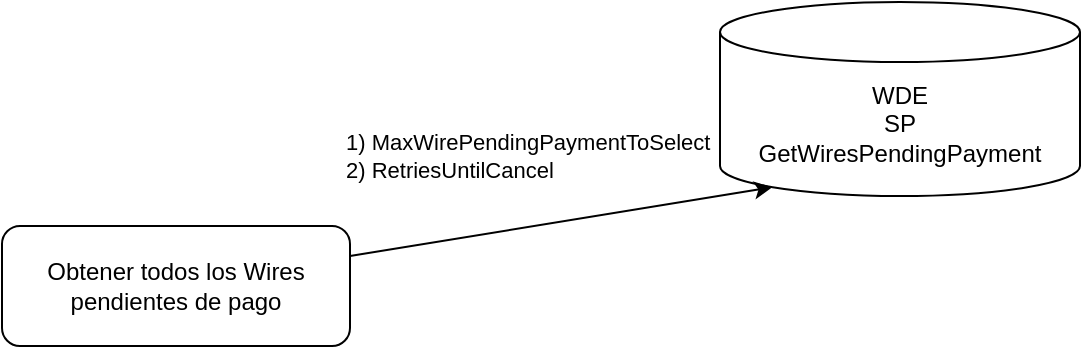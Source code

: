 <mxfile version="23.0.2" type="github">
  <diagram name="Página-1" id="rmHsDb4b7Zy-fFYQMJHF">
    <mxGraphModel dx="989" dy="509" grid="0" gridSize="10" guides="1" tooltips="1" connect="1" arrows="1" fold="1" page="0" pageScale="1" pageWidth="827" pageHeight="1169" background="#ffffff" math="0" shadow="0">
      <root>
        <mxCell id="0" />
        <mxCell id="1" parent="0" />
        <mxCell id="ib3yN-KZ3-Id2-LQBJem-1" value="Obtener todos los Wires pendientes de pago" style="rounded=1;whiteSpace=wrap;html=1;" vertex="1" parent="1">
          <mxGeometry x="154" y="186" width="174" height="60" as="geometry" />
        </mxCell>
        <mxCell id="ib3yN-KZ3-Id2-LQBJem-3" value="WDE&lt;br&gt;SP&lt;br&gt;GetWiresPendingPayment" style="shape=cylinder3;whiteSpace=wrap;html=1;boundedLbl=1;backgroundOutline=1;size=15;" vertex="1" parent="1">
          <mxGeometry x="513" y="74" width="180" height="97" as="geometry" />
        </mxCell>
        <mxCell id="ib3yN-KZ3-Id2-LQBJem-5" value="" style="endArrow=classic;html=1;rounded=0;exitX=1;exitY=0.25;exitDx=0;exitDy=0;entryX=0.145;entryY=1;entryDx=0;entryDy=-4.35;entryPerimeter=0;" edge="1" parent="1" source="ib3yN-KZ3-Id2-LQBJem-1" target="ib3yN-KZ3-Id2-LQBJem-3">
          <mxGeometry width="50" height="50" relative="1" as="geometry">
            <mxPoint x="355" y="360" as="sourcePoint" />
            <mxPoint x="439" y="230" as="targetPoint" />
          </mxGeometry>
        </mxCell>
        <mxCell id="ib3yN-KZ3-Id2-LQBJem-6" value="1) MaxWirePendingPaymentToSelect&lt;br&gt;2) RetriesUntilCancel" style="edgeLabel;html=1;align=left;verticalAlign=middle;resizable=0;points=[];" vertex="1" connectable="0" parent="ib3yN-KZ3-Id2-LQBJem-5">
          <mxGeometry x="-0.019" y="-2" relative="1" as="geometry">
            <mxPoint x="-108" y="-35" as="offset" />
          </mxGeometry>
        </mxCell>
      </root>
    </mxGraphModel>
  </diagram>
</mxfile>
